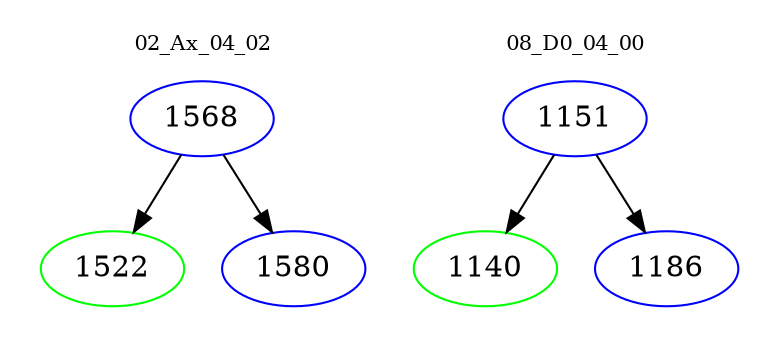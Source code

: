 digraph{
subgraph cluster_0 {
color = white
label = "02_Ax_04_02";
fontsize=10;
T0_1568 [label="1568", color="blue"]
T0_1568 -> T0_1522 [color="black"]
T0_1522 [label="1522", color="green"]
T0_1568 -> T0_1580 [color="black"]
T0_1580 [label="1580", color="blue"]
}
subgraph cluster_1 {
color = white
label = "08_D0_04_00";
fontsize=10;
T1_1151 [label="1151", color="blue"]
T1_1151 -> T1_1140 [color="black"]
T1_1140 [label="1140", color="green"]
T1_1151 -> T1_1186 [color="black"]
T1_1186 [label="1186", color="blue"]
}
}
